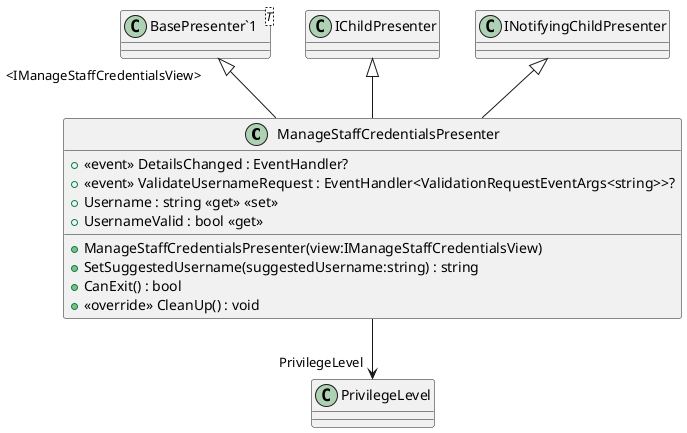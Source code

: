 @startuml
class ManageStaffCredentialsPresenter {
    +  <<event>> DetailsChanged : EventHandler? 
    +  <<event>> ValidateUsernameRequest : EventHandler<ValidationRequestEventArgs<string>>? 
    + ManageStaffCredentialsPresenter(view:IManageStaffCredentialsView)
    + SetSuggestedUsername(suggestedUsername:string) : string
    + Username : string <<get>> <<set>>
    + UsernameValid : bool <<get>>
    + CanExit() : bool
    + <<override>> CleanUp() : void
}
class "BasePresenter`1"<T> {
}
"BasePresenter`1" "<IManageStaffCredentialsView>" <|-- ManageStaffCredentialsPresenter
IChildPresenter <|-- ManageStaffCredentialsPresenter
INotifyingChildPresenter <|-- ManageStaffCredentialsPresenter
ManageStaffCredentialsPresenter --> "PrivilegeLevel" PrivilegeLevel
@enduml
